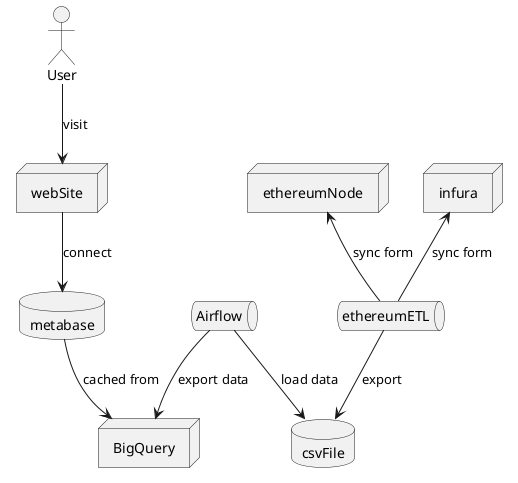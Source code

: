 @startuml dremio

node infura
node ethereumNode
node BigQuery
node webSite
database csvFile
database metabase
actor User

queue ethereumETL
queue Airflow

infura <-- ethereumETL : sync form
ethereumNode <-- ethereumETL : sync form
ethereumETL --> csvFile: export
Airflow --> csvFile: load data
Airflow --> BigQuery: export data
metabase --> BigQuery: cached from


User --> webSite: visit
webSite --> metabase: connect

@enduml